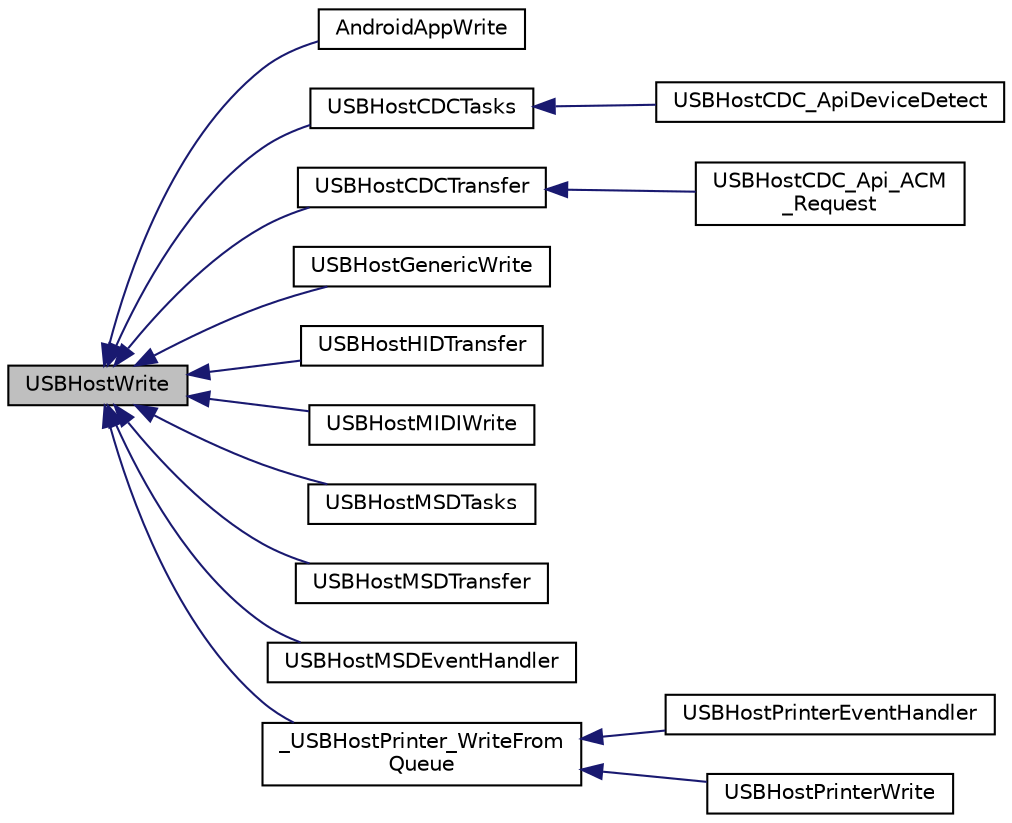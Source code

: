 digraph "USBHostWrite"
{
  edge [fontname="Helvetica",fontsize="10",labelfontname="Helvetica",labelfontsize="10"];
  node [fontname="Helvetica",fontsize="10",shape=record];
  rankdir="LR";
  Node1 [label="USBHostWrite",height=0.2,width=0.4,color="black", fillcolor="grey75", style="filled", fontcolor="black"];
  Node1 -> Node2 [dir="back",color="midnightblue",fontsize="10",style="solid",fontname="Helvetica"];
  Node2 [label="AndroidAppWrite",height=0.2,width=0.4,color="black", fillcolor="white", style="filled",URL="$usb__host__android_8c.html#ad595e7c4d8ef1a2807a3998b7e43cc9c"];
  Node1 -> Node3 [dir="back",color="midnightblue",fontsize="10",style="solid",fontname="Helvetica"];
  Node3 [label="USBHostCDCTasks",height=0.2,width=0.4,color="black", fillcolor="white", style="filled",URL="$usb__host__cdc_8c.html#a6e595b04dc00545e596306e7f4b3fa3d"];
  Node3 -> Node4 [dir="back",color="midnightblue",fontsize="10",style="solid",fontname="Helvetica"];
  Node4 [label="USBHostCDC_ApiDeviceDetect",height=0.2,width=0.4,color="black", fillcolor="white", style="filled",URL="$usb__host__cdc__interface_8c.html#aebb742aa385542e9b8163cea4f7604fc"];
  Node1 -> Node5 [dir="back",color="midnightblue",fontsize="10",style="solid",fontname="Helvetica"];
  Node5 [label="USBHostCDCTransfer",height=0.2,width=0.4,color="black", fillcolor="white", style="filled",URL="$usb__host__cdc_8c.html#afaeafef25dcd0f4c8e3584fa8e89cd43"];
  Node5 -> Node6 [dir="back",color="midnightblue",fontsize="10",style="solid",fontname="Helvetica"];
  Node6 [label="USBHostCDC_Api_ACM\l_Request",height=0.2,width=0.4,color="black", fillcolor="white", style="filled",URL="$usb__host__cdc__interface_8c.html#aa8e1f0f1a5f435e164ce2ee047c2adb5"];
  Node1 -> Node7 [dir="back",color="midnightblue",fontsize="10",style="solid",fontname="Helvetica"];
  Node7 [label="USBHostGenericWrite",height=0.2,width=0.4,color="black", fillcolor="white", style="filled",URL="$usb__host__generic_8c.html#a17abe6d67643d55ff690e1204c04dad2"];
  Node1 -> Node8 [dir="back",color="midnightblue",fontsize="10",style="solid",fontname="Helvetica"];
  Node8 [label="USBHostHIDTransfer",height=0.2,width=0.4,color="black", fillcolor="white", style="filled",URL="$usb__host__hid_8c.html#acd97326f3ecd30569ac7c6c1de95c691"];
  Node1 -> Node9 [dir="back",color="midnightblue",fontsize="10",style="solid",fontname="Helvetica"];
  Node9 [label="USBHostMIDIWrite",height=0.2,width=0.4,color="black", fillcolor="white", style="filled",URL="$usb__host__midi_8c.html#af4c19be422440715dcfc4f1523d1910f"];
  Node1 -> Node10 [dir="back",color="midnightblue",fontsize="10",style="solid",fontname="Helvetica"];
  Node10 [label="USBHostMSDTasks",height=0.2,width=0.4,color="black", fillcolor="white", style="filled",URL="$usb__host__msd_8c.html#aa41223ae18108ca0d663875f47a3ae37"];
  Node1 -> Node11 [dir="back",color="midnightblue",fontsize="10",style="solid",fontname="Helvetica"];
  Node11 [label="USBHostMSDTransfer",height=0.2,width=0.4,color="black", fillcolor="white", style="filled",URL="$usb__host__msd_8c.html#a609b0f6a6da6ce032bdb5131e45cc304"];
  Node1 -> Node12 [dir="back",color="midnightblue",fontsize="10",style="solid",fontname="Helvetica"];
  Node12 [label="USBHostMSDEventHandler",height=0.2,width=0.4,color="black", fillcolor="white", style="filled",URL="$usb__host__msd_8c.html#a694dc670eeeba6b473c1bf3ab5ec1fd8"];
  Node1 -> Node13 [dir="back",color="midnightblue",fontsize="10",style="solid",fontname="Helvetica"];
  Node13 [label="_USBHostPrinter_WriteFrom\lQueue",height=0.2,width=0.4,color="black", fillcolor="white", style="filled",URL="$usb__host__printer_8c.html#a28c61a0f843c82f59895bdb1d0740bd1"];
  Node13 -> Node14 [dir="back",color="midnightblue",fontsize="10",style="solid",fontname="Helvetica"];
  Node14 [label="USBHostPrinterEventHandler",height=0.2,width=0.4,color="black", fillcolor="white", style="filled",URL="$usb__host__printer_8c.html#a5e1b4daf8b38172c637641f4adff5f4d"];
  Node13 -> Node15 [dir="back",color="midnightblue",fontsize="10",style="solid",fontname="Helvetica"];
  Node15 [label="USBHostPrinterWrite",height=0.2,width=0.4,color="black", fillcolor="white", style="filled",URL="$usb__host__printer_8c.html#af60f70dd5035278bd3a4d9d6d54032eb"];
}
